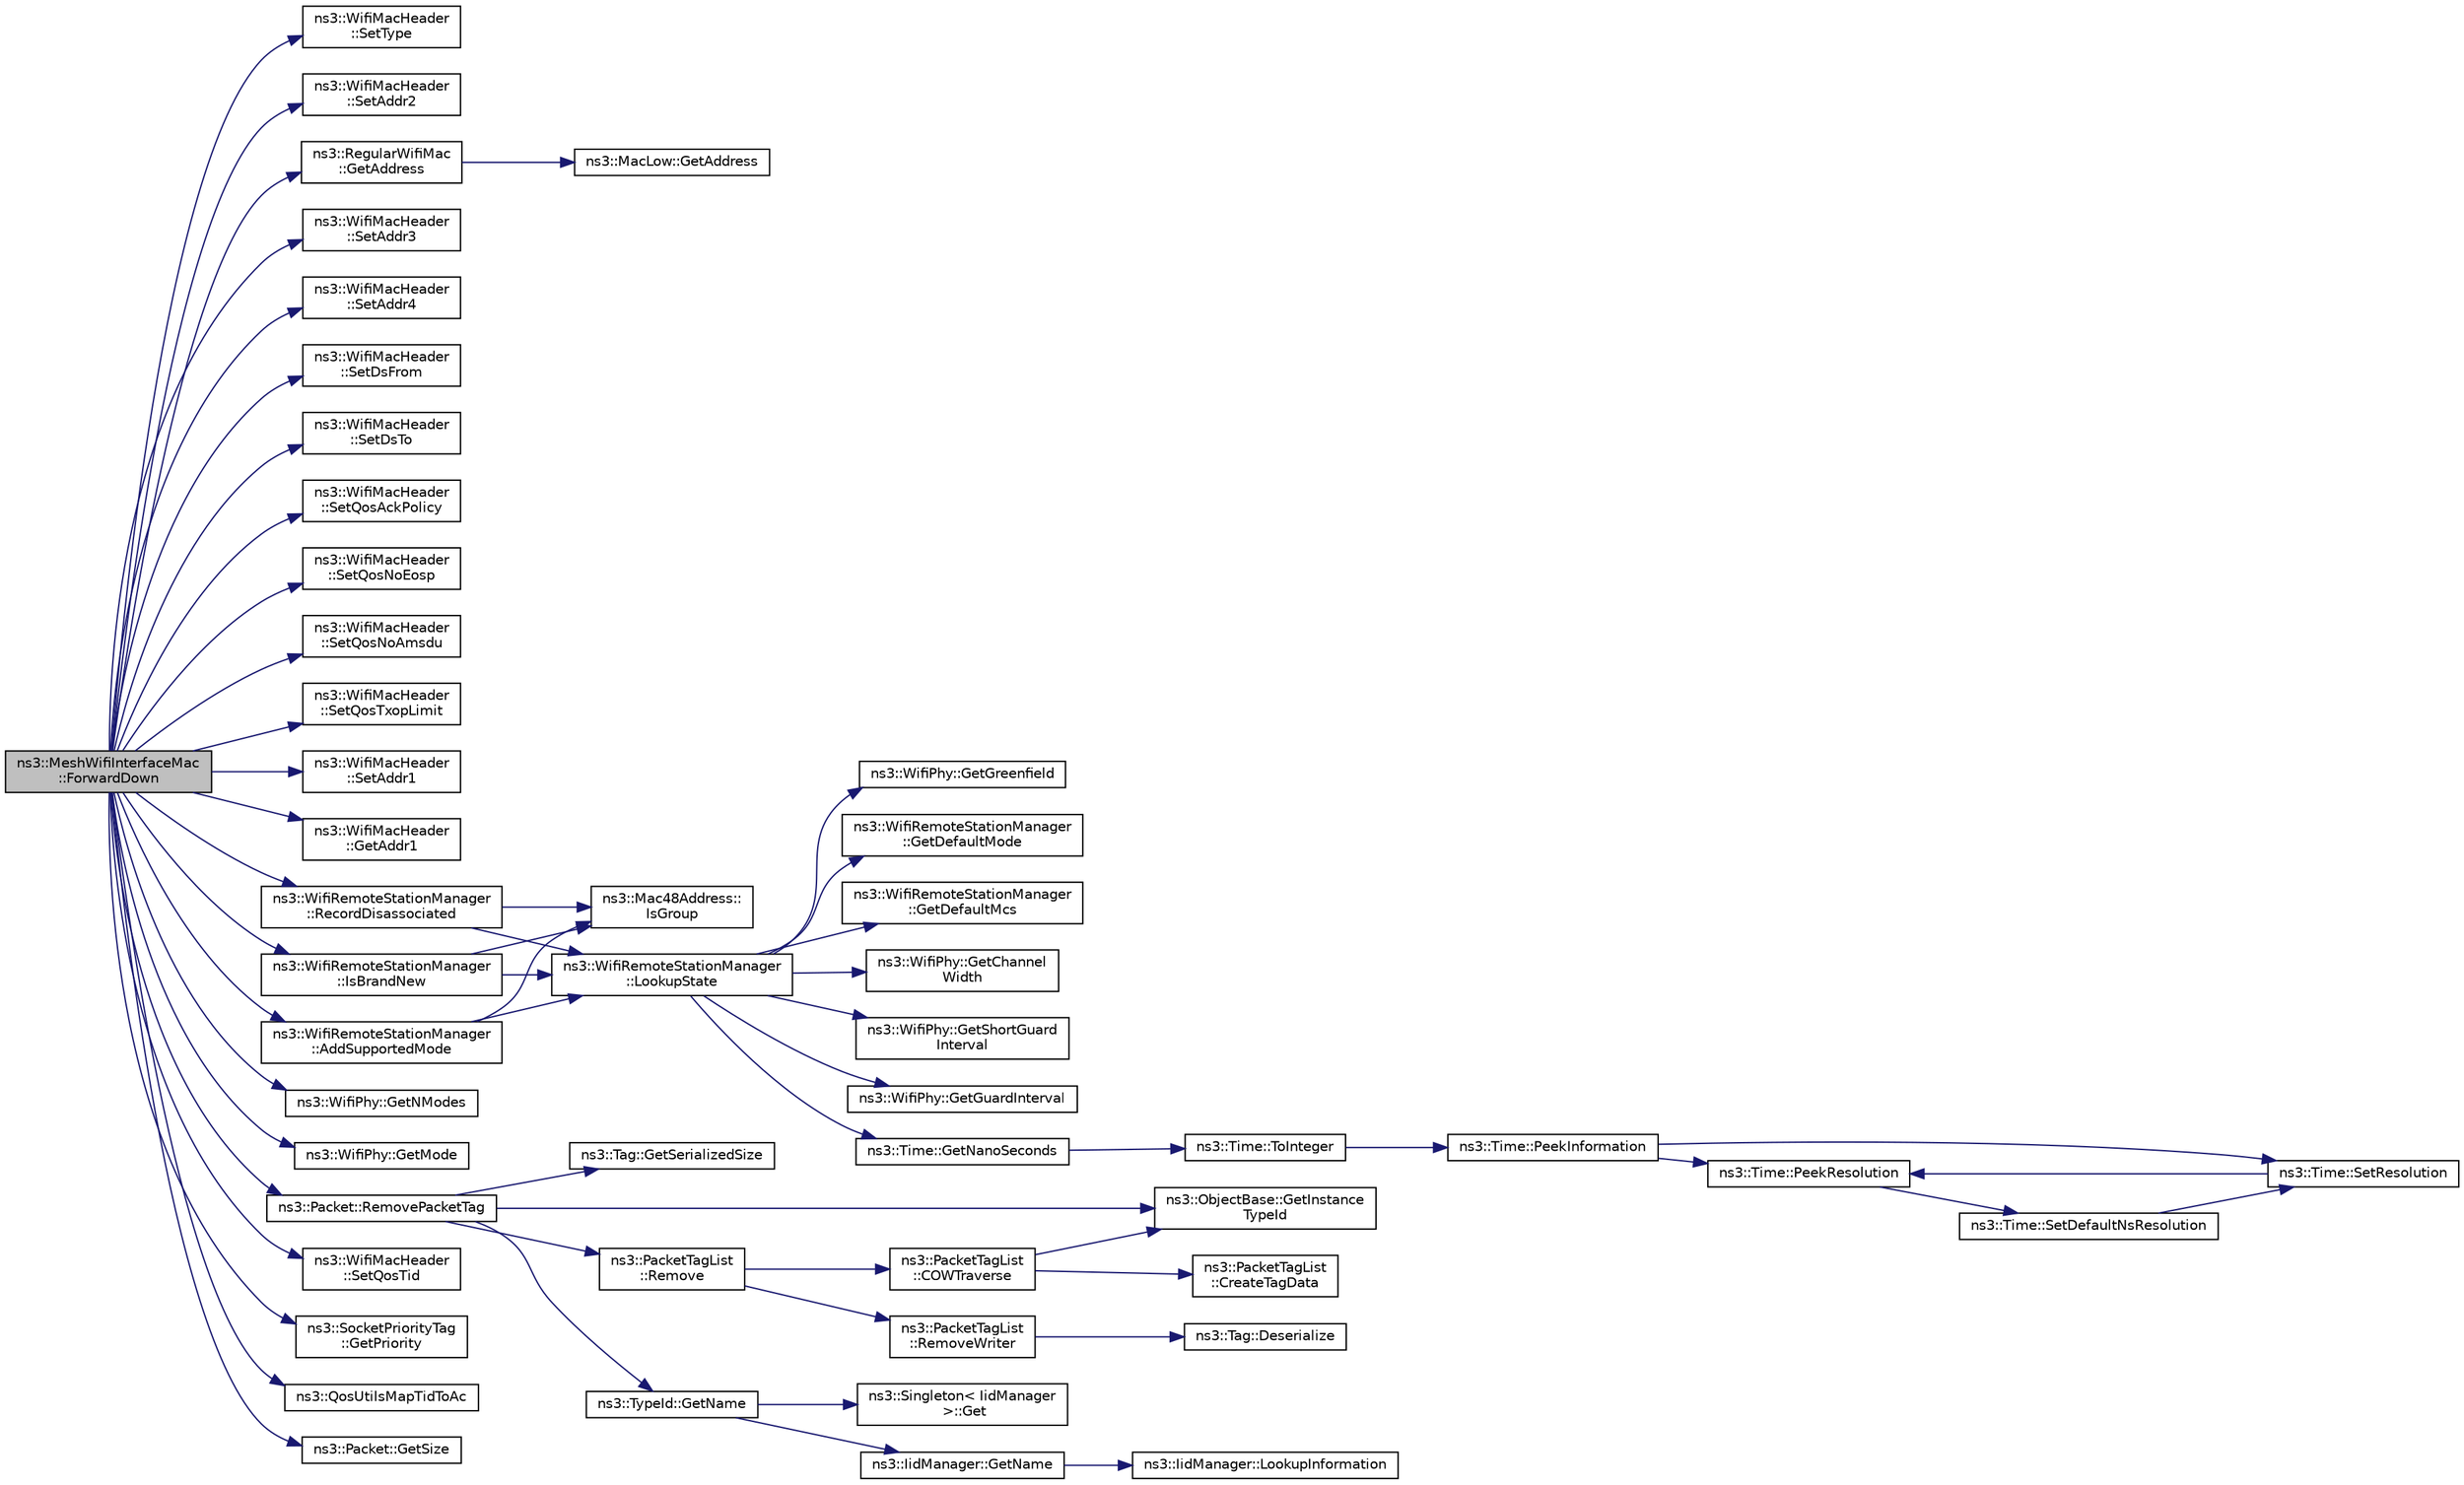 digraph "ns3::MeshWifiInterfaceMac::ForwardDown"
{
  edge [fontname="Helvetica",fontsize="10",labelfontname="Helvetica",labelfontsize="10"];
  node [fontname="Helvetica",fontsize="10",shape=record];
  rankdir="LR";
  Node1 [label="ns3::MeshWifiInterfaceMac\l::ForwardDown",height=0.2,width=0.4,color="black", fillcolor="grey75", style="filled", fontcolor="black"];
  Node1 -> Node2 [color="midnightblue",fontsize="10",style="solid"];
  Node2 [label="ns3::WifiMacHeader\l::SetType",height=0.2,width=0.4,color="black", fillcolor="white", style="filled",URL="$d2/d9b/classns3_1_1WifiMacHeader.html#a62110862831f8fe389b95f5ddbb54b3f"];
  Node1 -> Node3 [color="midnightblue",fontsize="10",style="solid"];
  Node3 [label="ns3::WifiMacHeader\l::SetAddr2",height=0.2,width=0.4,color="black", fillcolor="white", style="filled",URL="$d2/d9b/classns3_1_1WifiMacHeader.html#ab6a0efdc43d39b5da5d17eae9665271d"];
  Node1 -> Node4 [color="midnightblue",fontsize="10",style="solid"];
  Node4 [label="ns3::RegularWifiMac\l::GetAddress",height=0.2,width=0.4,color="black", fillcolor="white", style="filled",URL="$df/db9/classns3_1_1RegularWifiMac.html#aea719a7d05fbc664c50479fc900777b7"];
  Node4 -> Node5 [color="midnightblue",fontsize="10",style="solid"];
  Node5 [label="ns3::MacLow::GetAddress",height=0.2,width=0.4,color="black", fillcolor="white", style="filled",URL="$d3/da6/classns3_1_1MacLow.html#a109922d4f2bb1ee0b2a66aa3bcc48e2f"];
  Node1 -> Node6 [color="midnightblue",fontsize="10",style="solid"];
  Node6 [label="ns3::WifiMacHeader\l::SetAddr3",height=0.2,width=0.4,color="black", fillcolor="white", style="filled",URL="$d2/d9b/classns3_1_1WifiMacHeader.html#ace2fd1624db247bd42cbe9182996bb0e"];
  Node1 -> Node7 [color="midnightblue",fontsize="10",style="solid"];
  Node7 [label="ns3::WifiMacHeader\l::SetAddr4",height=0.2,width=0.4,color="black", fillcolor="white", style="filled",URL="$d2/d9b/classns3_1_1WifiMacHeader.html#a72c540fbe2cfeb64a00718756b8e0e0a"];
  Node1 -> Node8 [color="midnightblue",fontsize="10",style="solid"];
  Node8 [label="ns3::WifiMacHeader\l::SetDsFrom",height=0.2,width=0.4,color="black", fillcolor="white", style="filled",URL="$d2/d9b/classns3_1_1WifiMacHeader.html#ac4ec5b433a2701eae9cffb61b06ecec1"];
  Node1 -> Node9 [color="midnightblue",fontsize="10",style="solid"];
  Node9 [label="ns3::WifiMacHeader\l::SetDsTo",height=0.2,width=0.4,color="black", fillcolor="white", style="filled",URL="$d2/d9b/classns3_1_1WifiMacHeader.html#a577e95535beca95ba7f4a61a61e8b17d"];
  Node1 -> Node10 [color="midnightblue",fontsize="10",style="solid"];
  Node10 [label="ns3::WifiMacHeader\l::SetQosAckPolicy",height=0.2,width=0.4,color="black", fillcolor="white", style="filled",URL="$d2/d9b/classns3_1_1WifiMacHeader.html#a0f884f7997eaf10238ad3c2367332e82"];
  Node1 -> Node11 [color="midnightblue",fontsize="10",style="solid"];
  Node11 [label="ns3::WifiMacHeader\l::SetQosNoEosp",height=0.2,width=0.4,color="black", fillcolor="white", style="filled",URL="$d2/d9b/classns3_1_1WifiMacHeader.html#a911b989fc89a91b53bfb12b9005eeb09"];
  Node1 -> Node12 [color="midnightblue",fontsize="10",style="solid"];
  Node12 [label="ns3::WifiMacHeader\l::SetQosNoAmsdu",height=0.2,width=0.4,color="black", fillcolor="white", style="filled",URL="$d2/d9b/classns3_1_1WifiMacHeader.html#ab2ebe7fcf213a774655f0a32e529bf4e"];
  Node1 -> Node13 [color="midnightblue",fontsize="10",style="solid"];
  Node13 [label="ns3::WifiMacHeader\l::SetQosTxopLimit",height=0.2,width=0.4,color="black", fillcolor="white", style="filled",URL="$d2/d9b/classns3_1_1WifiMacHeader.html#a3fd739ae35e6a8deb3b14f81f81e9b36"];
  Node1 -> Node14 [color="midnightblue",fontsize="10",style="solid"];
  Node14 [label="ns3::WifiMacHeader\l::SetAddr1",height=0.2,width=0.4,color="black", fillcolor="white", style="filled",URL="$d2/d9b/classns3_1_1WifiMacHeader.html#a6478a02b80d5c01657714c5c7a0ae1cb"];
  Node1 -> Node15 [color="midnightblue",fontsize="10",style="solid"];
  Node15 [label="ns3::WifiMacHeader\l::GetAddr1",height=0.2,width=0.4,color="black", fillcolor="white", style="filled",URL="$d2/d9b/classns3_1_1WifiMacHeader.html#a5ddcfd82e7c5a17ffea5be9246544530"];
  Node1 -> Node16 [color="midnightblue",fontsize="10",style="solid"];
  Node16 [label="ns3::WifiRemoteStationManager\l::IsBrandNew",height=0.2,width=0.4,color="black", fillcolor="white", style="filled",URL="$d6/d65/classns3_1_1WifiRemoteStationManager.html#a7545940536c6520140bc7ff44b952d5d"];
  Node16 -> Node17 [color="midnightblue",fontsize="10",style="solid"];
  Node17 [label="ns3::Mac48Address::\lIsGroup",height=0.2,width=0.4,color="black", fillcolor="white", style="filled",URL="$db/dee/classns3_1_1Mac48Address.html#ae191b13b8ecd9d138c2301483ab826e8"];
  Node16 -> Node18 [color="midnightblue",fontsize="10",style="solid"];
  Node18 [label="ns3::WifiRemoteStationManager\l::LookupState",height=0.2,width=0.4,color="black", fillcolor="white", style="filled",URL="$d6/d65/classns3_1_1WifiRemoteStationManager.html#aa92633f587338f32789e9210c82c6815"];
  Node18 -> Node19 [color="midnightblue",fontsize="10",style="solid"];
  Node19 [label="ns3::WifiRemoteStationManager\l::GetDefaultMode",height=0.2,width=0.4,color="black", fillcolor="white", style="filled",URL="$d6/d65/classns3_1_1WifiRemoteStationManager.html#a54cc63cdbc8067b7f737be74a9e0081c"];
  Node18 -> Node20 [color="midnightblue",fontsize="10",style="solid"];
  Node20 [label="ns3::WifiRemoteStationManager\l::GetDefaultMcs",height=0.2,width=0.4,color="black", fillcolor="white", style="filled",URL="$d6/d65/classns3_1_1WifiRemoteStationManager.html#ac088d1a4943d51a3fa0a9fbf42fdf961"];
  Node18 -> Node21 [color="midnightblue",fontsize="10",style="solid"];
  Node21 [label="ns3::WifiPhy::GetChannel\lWidth",height=0.2,width=0.4,color="black", fillcolor="white", style="filled",URL="$d6/d5a/classns3_1_1WifiPhy.html#a4a5d5009b3b3308f2baeed42a2007189"];
  Node18 -> Node22 [color="midnightblue",fontsize="10",style="solid"];
  Node22 [label="ns3::WifiPhy::GetShortGuard\lInterval",height=0.2,width=0.4,color="black", fillcolor="white", style="filled",URL="$d6/d5a/classns3_1_1WifiPhy.html#ae907e448ace9df4d647c8f97bbec23fc"];
  Node18 -> Node23 [color="midnightblue",fontsize="10",style="solid"];
  Node23 [label="ns3::WifiPhy::GetGuardInterval",height=0.2,width=0.4,color="black", fillcolor="white", style="filled",URL="$d6/d5a/classns3_1_1WifiPhy.html#adb22fbf368dfbf0864f08319d8fcb86e"];
  Node18 -> Node24 [color="midnightblue",fontsize="10",style="solid"];
  Node24 [label="ns3::Time::GetNanoSeconds",height=0.2,width=0.4,color="black", fillcolor="white", style="filled",URL="$dc/d04/classns3_1_1Time.html#a2fdb7bf0e1f5cd93b6149cb37bbb7f08"];
  Node24 -> Node25 [color="midnightblue",fontsize="10",style="solid"];
  Node25 [label="ns3::Time::ToInteger",height=0.2,width=0.4,color="black", fillcolor="white", style="filled",URL="$dc/d04/classns3_1_1Time.html#a0c9c8fb9ec7222c7799c1081f14f6031"];
  Node25 -> Node26 [color="midnightblue",fontsize="10",style="solid"];
  Node26 [label="ns3::Time::PeekInformation",height=0.2,width=0.4,color="black", fillcolor="white", style="filled",URL="$dc/d04/classns3_1_1Time.html#a0b023c55c20582aa7c1781aacf128034"];
  Node26 -> Node27 [color="midnightblue",fontsize="10",style="solid"];
  Node27 [label="ns3::Time::PeekResolution",height=0.2,width=0.4,color="black", fillcolor="white", style="filled",URL="$dc/d04/classns3_1_1Time.html#a963e53522278fcbdf1ab9f7adbd0f5d6"];
  Node27 -> Node28 [color="midnightblue",fontsize="10",style="solid"];
  Node28 [label="ns3::Time::SetDefaultNsResolution",height=0.2,width=0.4,color="black", fillcolor="white", style="filled",URL="$dc/d04/classns3_1_1Time.html#a6a872e62f71dfa817fef2c549473d980"];
  Node28 -> Node29 [color="midnightblue",fontsize="10",style="solid"];
  Node29 [label="ns3::Time::SetResolution",height=0.2,width=0.4,color="black", fillcolor="white", style="filled",URL="$dc/d04/classns3_1_1Time.html#ac89165ba7715b66017a49c718f4aef09"];
  Node29 -> Node27 [color="midnightblue",fontsize="10",style="solid"];
  Node26 -> Node29 [color="midnightblue",fontsize="10",style="solid"];
  Node18 -> Node30 [color="midnightblue",fontsize="10",style="solid"];
  Node30 [label="ns3::WifiPhy::GetGreenfield",height=0.2,width=0.4,color="black", fillcolor="white", style="filled",URL="$d6/d5a/classns3_1_1WifiPhy.html#ad7d61a882a8bd1ece3bcb76eeb600d28"];
  Node1 -> Node31 [color="midnightblue",fontsize="10",style="solid"];
  Node31 [label="ns3::WifiPhy::GetNModes",height=0.2,width=0.4,color="black", fillcolor="white", style="filled",URL="$d6/d5a/classns3_1_1WifiPhy.html#a2467e56b69d64bb2d648302f39397317"];
  Node1 -> Node32 [color="midnightblue",fontsize="10",style="solid"];
  Node32 [label="ns3::WifiRemoteStationManager\l::AddSupportedMode",height=0.2,width=0.4,color="black", fillcolor="white", style="filled",URL="$d6/d65/classns3_1_1WifiRemoteStationManager.html#a90f4d6b042c2692493446d36a3de799f"];
  Node32 -> Node17 [color="midnightblue",fontsize="10",style="solid"];
  Node32 -> Node18 [color="midnightblue",fontsize="10",style="solid"];
  Node1 -> Node33 [color="midnightblue",fontsize="10",style="solid"];
  Node33 [label="ns3::WifiPhy::GetMode",height=0.2,width=0.4,color="black", fillcolor="white", style="filled",URL="$d6/d5a/classns3_1_1WifiPhy.html#ac35983a13a769a7fbaac43340b8cdaf2"];
  Node1 -> Node34 [color="midnightblue",fontsize="10",style="solid"];
  Node34 [label="ns3::WifiRemoteStationManager\l::RecordDisassociated",height=0.2,width=0.4,color="black", fillcolor="white", style="filled",URL="$d6/d65/classns3_1_1WifiRemoteStationManager.html#abcb92c63342aed2603c1dfb131e0fe8a"];
  Node34 -> Node17 [color="midnightblue",fontsize="10",style="solid"];
  Node34 -> Node18 [color="midnightblue",fontsize="10",style="solid"];
  Node1 -> Node35 [color="midnightblue",fontsize="10",style="solid"];
  Node35 [label="ns3::Packet::RemovePacketTag",height=0.2,width=0.4,color="black", fillcolor="white", style="filled",URL="$dd/d7a/classns3_1_1Packet.html#a078fe922d976a417ab25ba2f3c2fd667",tooltip="Remove a packet tag. "];
  Node35 -> Node36 [color="midnightblue",fontsize="10",style="solid"];
  Node36 [label="ns3::ObjectBase::GetInstance\lTypeId",height=0.2,width=0.4,color="black", fillcolor="white", style="filled",URL="$d2/dac/classns3_1_1ObjectBase.html#abe5b43a6f5b99a92a4c3122db31f06fb"];
  Node35 -> Node37 [color="midnightblue",fontsize="10",style="solid"];
  Node37 [label="ns3::TypeId::GetName",height=0.2,width=0.4,color="black", fillcolor="white", style="filled",URL="$d6/d11/classns3_1_1TypeId.html#aa3c41c79ae428b3cb396a9c6bb3ef314"];
  Node37 -> Node38 [color="midnightblue",fontsize="10",style="solid"];
  Node38 [label="ns3::Singleton\< IidManager\l \>::Get",height=0.2,width=0.4,color="black", fillcolor="white", style="filled",URL="$d8/d77/classns3_1_1Singleton.html#a80a2cd3c25a27ea72add7a9f7a141ffa"];
  Node37 -> Node39 [color="midnightblue",fontsize="10",style="solid"];
  Node39 [label="ns3::IidManager::GetName",height=0.2,width=0.4,color="black", fillcolor="white", style="filled",URL="$d4/d1c/classns3_1_1IidManager.html#a5d68d0f0f44594dcdec239dbdb5bf53c"];
  Node39 -> Node40 [color="midnightblue",fontsize="10",style="solid"];
  Node40 [label="ns3::IidManager::LookupInformation",height=0.2,width=0.4,color="black", fillcolor="white", style="filled",URL="$d4/d1c/classns3_1_1IidManager.html#a6b1f4ba2815dba27a377e8a8db2384cf"];
  Node35 -> Node41 [color="midnightblue",fontsize="10",style="solid"];
  Node41 [label="ns3::Tag::GetSerializedSize",height=0.2,width=0.4,color="black", fillcolor="white", style="filled",URL="$d0/d79/classns3_1_1Tag.html#a01c8efdea943fd8cce2ef5d4d67eefa6"];
  Node35 -> Node42 [color="midnightblue",fontsize="10",style="solid"];
  Node42 [label="ns3::PacketTagList\l::Remove",height=0.2,width=0.4,color="black", fillcolor="white", style="filled",URL="$dd/d19/classns3_1_1PacketTagList.html#a043d984c546f67adc273448747784ee3"];
  Node42 -> Node43 [color="midnightblue",fontsize="10",style="solid"];
  Node43 [label="ns3::PacketTagList\l::COWTraverse",height=0.2,width=0.4,color="black", fillcolor="white", style="filled",URL="$dd/d19/classns3_1_1PacketTagList.html#a7d98f0fe590d22f8224d718af0ac9713"];
  Node43 -> Node36 [color="midnightblue",fontsize="10",style="solid"];
  Node43 -> Node44 [color="midnightblue",fontsize="10",style="solid"];
  Node44 [label="ns3::PacketTagList\l::CreateTagData",height=0.2,width=0.4,color="black", fillcolor="white", style="filled",URL="$dd/d19/classns3_1_1PacketTagList.html#abfab9cfb3a21336e2f7962cc51fcff94"];
  Node42 -> Node45 [color="midnightblue",fontsize="10",style="solid"];
  Node45 [label="ns3::PacketTagList\l::RemoveWriter",height=0.2,width=0.4,color="black", fillcolor="white", style="filled",URL="$dd/d19/classns3_1_1PacketTagList.html#aceea9c63e697635ba35564610a7150cc"];
  Node45 -> Node46 [color="midnightblue",fontsize="10",style="solid"];
  Node46 [label="ns3::Tag::Deserialize",height=0.2,width=0.4,color="black", fillcolor="white", style="filled",URL="$d0/d79/classns3_1_1Tag.html#ae166b7f816bcbdef44dbeb636c9fa712"];
  Node1 -> Node47 [color="midnightblue",fontsize="10",style="solid"];
  Node47 [label="ns3::WifiMacHeader\l::SetQosTid",height=0.2,width=0.4,color="black", fillcolor="white", style="filled",URL="$d2/d9b/classns3_1_1WifiMacHeader.html#a84a98932f5b66cca86bdfaa9cb1bcf7b"];
  Node1 -> Node48 [color="midnightblue",fontsize="10",style="solid"];
  Node48 [label="ns3::SocketPriorityTag\l::GetPriority",height=0.2,width=0.4,color="black", fillcolor="white", style="filled",URL="$da/d3d/classns3_1_1SocketPriorityTag.html#a0791b0b6aa82220a4aca19bd2701a0b7",tooltip="Get the tag&#39;s priority. "];
  Node1 -> Node49 [color="midnightblue",fontsize="10",style="solid"];
  Node49 [label="ns3::QosUtilsMapTidToAc",height=0.2,width=0.4,color="black", fillcolor="white", style="filled",URL="$df/d5e/group__wifi.html#ga4e36efcff6dd83eaee42e1af0de43d48"];
  Node1 -> Node50 [color="midnightblue",fontsize="10",style="solid"];
  Node50 [label="ns3::Packet::GetSize",height=0.2,width=0.4,color="black", fillcolor="white", style="filled",URL="$dd/d7a/classns3_1_1Packet.html#a462855c9929954d4301a4edfe55f4f1c",tooltip="Returns the the size in bytes of the packet (including the zero-filled initial payload). "];
}
